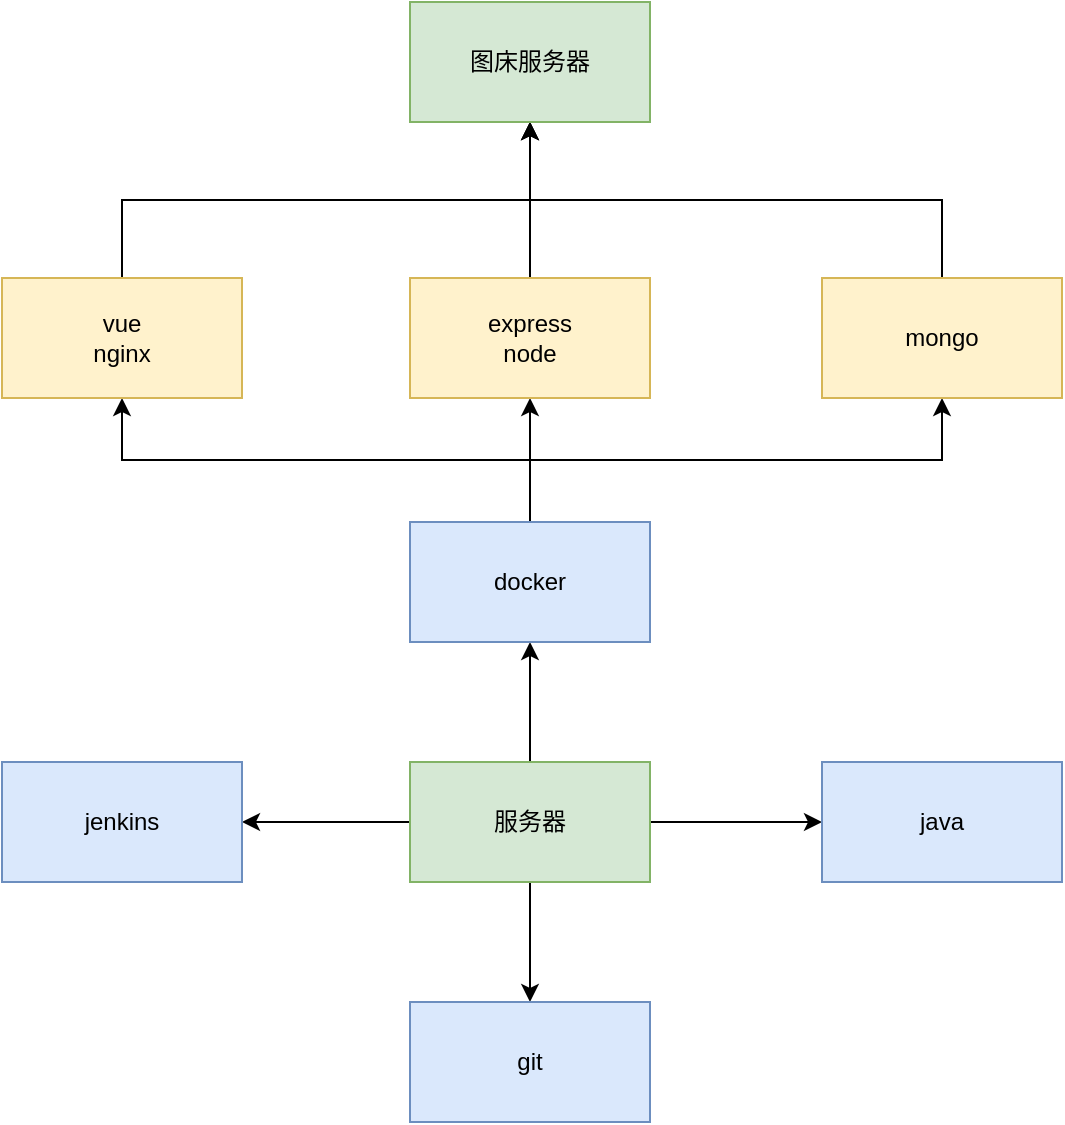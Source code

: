 <mxfile version="14.6.0" type="github">
  <diagram id="k56n4-QYQtf23_tvAlif" name="第 1 页">
    <mxGraphModel dx="2066" dy="1019" grid="1" gridSize="10" guides="1" tooltips="1" connect="1" arrows="1" fold="1" page="1" pageScale="1" pageWidth="827" pageHeight="1169" math="0" shadow="0">
      <root>
        <mxCell id="0" />
        <mxCell id="1" parent="0" />
        <mxCell id="v35lrGVm6HXY6JenAuAG-6" style="edgeStyle=orthogonalEdgeStyle;rounded=0;orthogonalLoop=1;jettySize=auto;html=1;exitX=0.5;exitY=0;exitDx=0;exitDy=0;entryX=0.5;entryY=1;entryDx=0;entryDy=0;" parent="1" source="v35lrGVm6HXY6JenAuAG-2" target="v35lrGVm6HXY6JenAuAG-3" edge="1">
          <mxGeometry relative="1" as="geometry" />
        </mxCell>
        <mxCell id="v35lrGVm6HXY6JenAuAG-7" style="edgeStyle=orthogonalEdgeStyle;rounded=0;orthogonalLoop=1;jettySize=auto;html=1;exitX=0.5;exitY=1;exitDx=0;exitDy=0;" parent="1" source="v35lrGVm6HXY6JenAuAG-2" target="v35lrGVm6HXY6JenAuAG-4" edge="1">
          <mxGeometry relative="1" as="geometry" />
        </mxCell>
        <mxCell id="v35lrGVm6HXY6JenAuAG-15" style="edgeStyle=orthogonalEdgeStyle;rounded=0;orthogonalLoop=1;jettySize=auto;html=1;exitX=0;exitY=0.5;exitDx=0;exitDy=0;entryX=1;entryY=0.5;entryDx=0;entryDy=0;" parent="1" source="v35lrGVm6HXY6JenAuAG-2" target="v35lrGVm6HXY6JenAuAG-14" edge="1">
          <mxGeometry relative="1" as="geometry" />
        </mxCell>
        <mxCell id="Pi-T_wJctpR7PkuyeZ9r-3" style="edgeStyle=orthogonalEdgeStyle;rounded=0;orthogonalLoop=1;jettySize=auto;html=1;exitX=1;exitY=0.5;exitDx=0;exitDy=0;entryX=0;entryY=0.5;entryDx=0;entryDy=0;" parent="1" source="v35lrGVm6HXY6JenAuAG-2" target="Pi-T_wJctpR7PkuyeZ9r-1" edge="1">
          <mxGeometry relative="1" as="geometry" />
        </mxCell>
        <mxCell id="v35lrGVm6HXY6JenAuAG-2" value="服务器" style="rounded=0;whiteSpace=wrap;html=1;fillColor=#d5e8d4;strokeColor=#82b366;" parent="1" vertex="1">
          <mxGeometry x="354" y="480" width="120" height="60" as="geometry" />
        </mxCell>
        <mxCell id="v35lrGVm6HXY6JenAuAG-11" style="edgeStyle=orthogonalEdgeStyle;rounded=0;orthogonalLoop=1;jettySize=auto;html=1;exitX=0.5;exitY=0;exitDx=0;exitDy=0;entryX=0.5;entryY=1;entryDx=0;entryDy=0;" parent="1" source="v35lrGVm6HXY6JenAuAG-3" target="v35lrGVm6HXY6JenAuAG-10" edge="1">
          <mxGeometry relative="1" as="geometry" />
        </mxCell>
        <mxCell id="v35lrGVm6HXY6JenAuAG-12" style="edgeStyle=orthogonalEdgeStyle;rounded=0;orthogonalLoop=1;jettySize=auto;html=1;exitX=0.5;exitY=0;exitDx=0;exitDy=0;entryX=0.5;entryY=1;entryDx=0;entryDy=0;" parent="1" source="v35lrGVm6HXY6JenAuAG-3" target="v35lrGVm6HXY6JenAuAG-8" edge="1">
          <mxGeometry relative="1" as="geometry" />
        </mxCell>
        <mxCell id="v35lrGVm6HXY6JenAuAG-13" style="edgeStyle=orthogonalEdgeStyle;rounded=0;orthogonalLoop=1;jettySize=auto;html=1;exitX=0.5;exitY=0;exitDx=0;exitDy=0;" parent="1" source="v35lrGVm6HXY6JenAuAG-3" target="v35lrGVm6HXY6JenAuAG-9" edge="1">
          <mxGeometry relative="1" as="geometry" />
        </mxCell>
        <mxCell id="v35lrGVm6HXY6JenAuAG-3" value="docker" style="rounded=0;whiteSpace=wrap;html=1;fillColor=#dae8fc;strokeColor=#6c8ebf;" parent="1" vertex="1">
          <mxGeometry x="354" y="360" width="120" height="60" as="geometry" />
        </mxCell>
        <mxCell id="v35lrGVm6HXY6JenAuAG-4" value="git" style="rounded=0;whiteSpace=wrap;html=1;fillColor=#dae8fc;strokeColor=#6c8ebf;" parent="1" vertex="1">
          <mxGeometry x="354" y="600" width="120" height="60" as="geometry" />
        </mxCell>
        <mxCell id="_uUHetyJ4vqPATHUZpXl-4" style="edgeStyle=orthogonalEdgeStyle;rounded=0;orthogonalLoop=1;jettySize=auto;html=1;exitX=0.5;exitY=0;exitDx=0;exitDy=0;entryX=0.5;entryY=1;entryDx=0;entryDy=0;" parent="1" source="v35lrGVm6HXY6JenAuAG-8" target="_uUHetyJ4vqPATHUZpXl-1" edge="1">
          <mxGeometry relative="1" as="geometry" />
        </mxCell>
        <mxCell id="v35lrGVm6HXY6JenAuAG-8" value="express&lt;br&gt;node" style="rounded=0;whiteSpace=wrap;html=1;fillColor=#fff2cc;strokeColor=#d6b656;" parent="1" vertex="1">
          <mxGeometry x="354" y="238" width="120" height="60" as="geometry" />
        </mxCell>
        <mxCell id="_uUHetyJ4vqPATHUZpXl-6" style="edgeStyle=orthogonalEdgeStyle;rounded=0;orthogonalLoop=1;jettySize=auto;html=1;exitX=0.5;exitY=0;exitDx=0;exitDy=0;entryX=0.5;entryY=1;entryDx=0;entryDy=0;" parent="1" source="v35lrGVm6HXY6JenAuAG-9" target="_uUHetyJ4vqPATHUZpXl-1" edge="1">
          <mxGeometry relative="1" as="geometry" />
        </mxCell>
        <mxCell id="v35lrGVm6HXY6JenAuAG-9" value="mongo" style="rounded=0;whiteSpace=wrap;html=1;fillColor=#fff2cc;strokeColor=#d6b656;" parent="1" vertex="1">
          <mxGeometry x="560" y="238" width="120" height="60" as="geometry" />
        </mxCell>
        <mxCell id="_uUHetyJ4vqPATHUZpXl-2" style="edgeStyle=orthogonalEdgeStyle;rounded=0;orthogonalLoop=1;jettySize=auto;html=1;exitX=0.5;exitY=0;exitDx=0;exitDy=0;entryX=0.5;entryY=1;entryDx=0;entryDy=0;" parent="1" source="v35lrGVm6HXY6JenAuAG-10" target="_uUHetyJ4vqPATHUZpXl-1" edge="1">
          <mxGeometry relative="1" as="geometry" />
        </mxCell>
        <mxCell id="v35lrGVm6HXY6JenAuAG-10" value="vue&lt;br&gt;nginx" style="rounded=0;whiteSpace=wrap;html=1;fillColor=#fff2cc;strokeColor=#d6b656;" parent="1" vertex="1">
          <mxGeometry x="150" y="238" width="120" height="60" as="geometry" />
        </mxCell>
        <mxCell id="v35lrGVm6HXY6JenAuAG-14" value="jenkins" style="rounded=0;whiteSpace=wrap;html=1;fillColor=#dae8fc;strokeColor=#6c8ebf;" parent="1" vertex="1">
          <mxGeometry x="150" y="480" width="120" height="60" as="geometry" />
        </mxCell>
        <mxCell id="Pi-T_wJctpR7PkuyeZ9r-1" value="java" style="rounded=0;whiteSpace=wrap;html=1;fillColor=#dae8fc;strokeColor=#6c8ebf;" parent="1" vertex="1">
          <mxGeometry x="560" y="480" width="120" height="60" as="geometry" />
        </mxCell>
        <mxCell id="_uUHetyJ4vqPATHUZpXl-1" value="图床服务器" style="rounded=0;whiteSpace=wrap;html=1;fillColor=#d5e8d4;strokeColor=#82b366;" parent="1" vertex="1">
          <mxGeometry x="354" y="100" width="120" height="60" as="geometry" />
        </mxCell>
      </root>
    </mxGraphModel>
  </diagram>
</mxfile>

